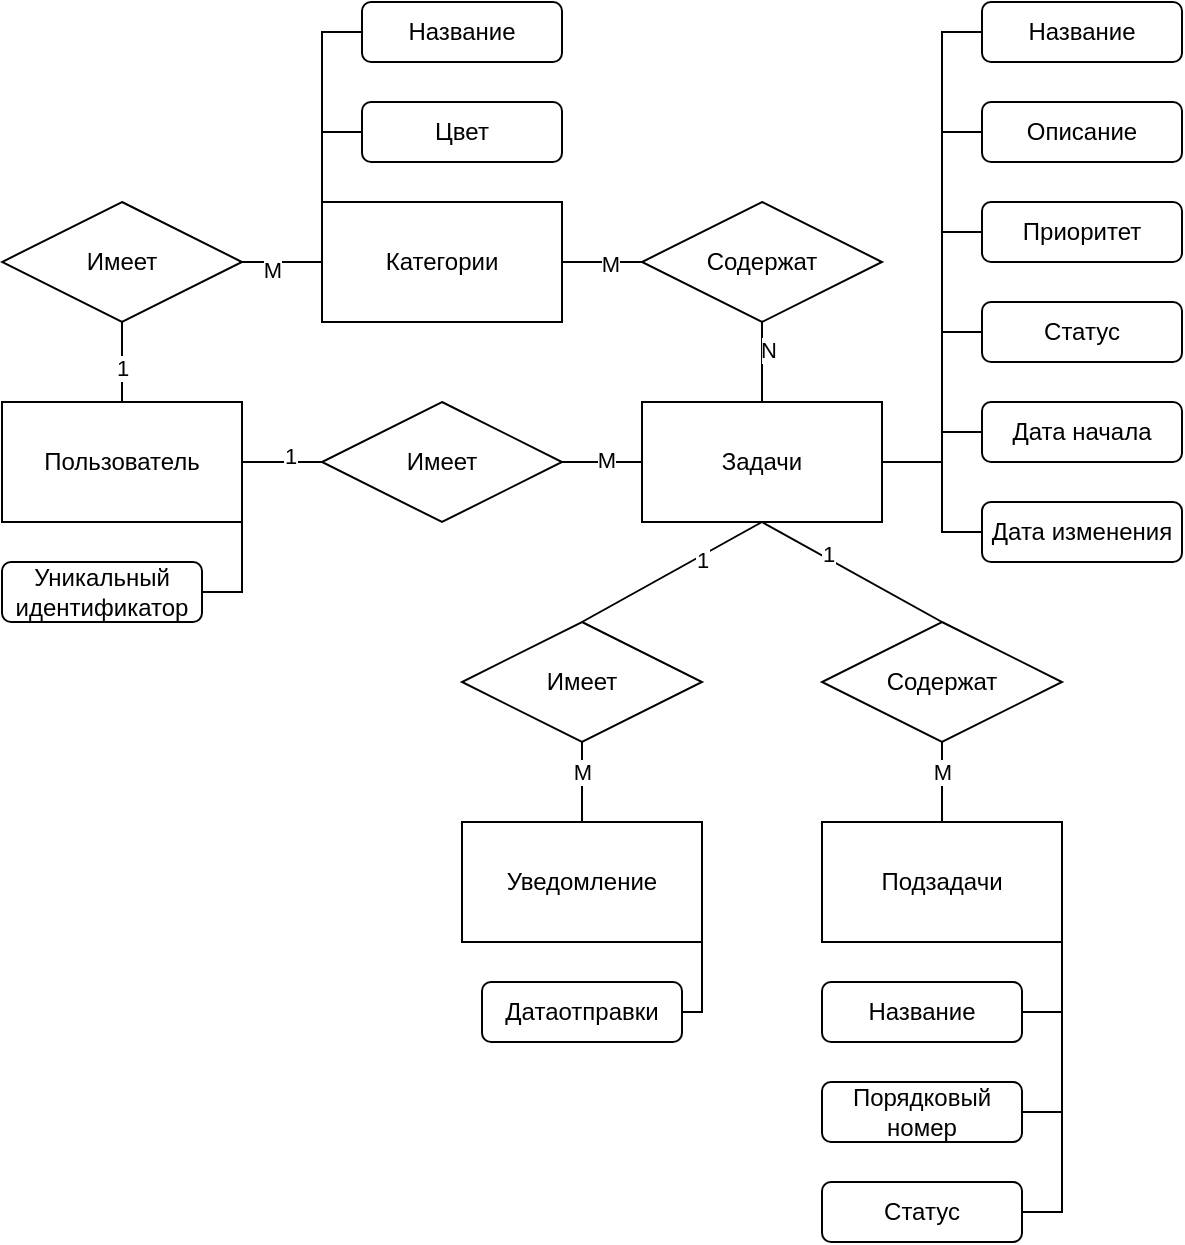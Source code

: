 <mxfile version="24.8.2">
  <diagram name="Страница — 1" id="tzLxAvYDFnbBJ-XrpP13">
    <mxGraphModel dx="834" dy="691" grid="1" gridSize="10" guides="1" tooltips="1" connect="1" arrows="1" fold="1" page="1" pageScale="1" pageWidth="827" pageHeight="1169" math="0" shadow="0">
      <root>
        <mxCell id="0" />
        <mxCell id="1" parent="0" />
        <mxCell id="jJRaWni3siA5ROBoiUZs-1" value="Пользователь" style="rounded=0;whiteSpace=wrap;html=1;" parent="1" vertex="1">
          <mxGeometry x="200" y="450" width="120" height="60" as="geometry" />
        </mxCell>
        <mxCell id="jJRaWni3siA5ROBoiUZs-2" value="Содержат" style="rhombus;whiteSpace=wrap;html=1;" parent="1" vertex="1">
          <mxGeometry x="610" y="560" width="120" height="60" as="geometry" />
        </mxCell>
        <mxCell id="jJRaWni3siA5ROBoiUZs-4" value="Задачи" style="rounded=0;whiteSpace=wrap;html=1;" parent="1" vertex="1">
          <mxGeometry x="520" y="450" width="120" height="60" as="geometry" />
        </mxCell>
        <mxCell id="jJRaWni3siA5ROBoiUZs-5" value="Подзадачи" style="rounded=0;whiteSpace=wrap;html=1;" parent="1" vertex="1">
          <mxGeometry x="610" y="660" width="120" height="60" as="geometry" />
        </mxCell>
        <mxCell id="jJRaWni3siA5ROBoiUZs-6" value="Имеет" style="rhombus;whiteSpace=wrap;html=1;" parent="1" vertex="1">
          <mxGeometry x="360" y="450" width="120" height="60" as="geometry" />
        </mxCell>
        <mxCell id="jJRaWni3siA5ROBoiUZs-7" value="Имеет" style="rhombus;whiteSpace=wrap;html=1;" parent="1" vertex="1">
          <mxGeometry x="200" y="350" width="120" height="60" as="geometry" />
        </mxCell>
        <mxCell id="jJRaWni3siA5ROBoiUZs-9" value="Содержат" style="rhombus;whiteSpace=wrap;html=1;" parent="1" vertex="1">
          <mxGeometry x="520" y="350" width="120" height="60" as="geometry" />
        </mxCell>
        <mxCell id="jJRaWni3siA5ROBoiUZs-11" value="Категории" style="rounded=0;whiteSpace=wrap;html=1;" parent="1" vertex="1">
          <mxGeometry x="360" y="350" width="120" height="60" as="geometry" />
        </mxCell>
        <mxCell id="Z1yNtGtMc6zjvbiTeS7p-1" value="&lt;div&gt;Цвет&lt;/div&gt;" style="rounded=1;whiteSpace=wrap;html=1;" parent="1" vertex="1">
          <mxGeometry x="380" y="300" width="100" height="30" as="geometry" />
        </mxCell>
        <mxCell id="Z1yNtGtMc6zjvbiTeS7p-2" value="Название" style="rounded=1;whiteSpace=wrap;html=1;" parent="1" vertex="1">
          <mxGeometry x="380" y="250" width="100" height="30" as="geometry" />
        </mxCell>
        <mxCell id="Z1yNtGtMc6zjvbiTeS7p-4" value="Уникальный идентификатор" style="rounded=1;whiteSpace=wrap;html=1;" parent="1" vertex="1">
          <mxGeometry x="200" y="530" width="100" height="30" as="geometry" />
        </mxCell>
        <mxCell id="Z1yNtGtMc6zjvbiTeS7p-5" value="Описание" style="rounded=1;whiteSpace=wrap;html=1;" parent="1" vertex="1">
          <mxGeometry x="690" y="300" width="100" height="30" as="geometry" />
        </mxCell>
        <mxCell id="Z1yNtGtMc6zjvbiTeS7p-6" value="Название" style="rounded=1;whiteSpace=wrap;html=1;" parent="1" vertex="1">
          <mxGeometry x="690" y="250" width="100" height="30" as="geometry" />
        </mxCell>
        <mxCell id="Z1yNtGtMc6zjvbiTeS7p-7" value="Статус" style="rounded=1;whiteSpace=wrap;html=1;" parent="1" vertex="1">
          <mxGeometry x="690" y="400" width="100" height="30" as="geometry" />
        </mxCell>
        <mxCell id="Z1yNtGtMc6zjvbiTeS7p-8" value="Приоритет" style="rounded=1;whiteSpace=wrap;html=1;" parent="1" vertex="1">
          <mxGeometry x="690" y="350" width="100" height="30" as="geometry" />
        </mxCell>
        <mxCell id="Z1yNtGtMc6zjvbiTeS7p-9" value="Дата изменения" style="rounded=1;whiteSpace=wrap;html=1;" parent="1" vertex="1">
          <mxGeometry x="690" y="500" width="100" height="30" as="geometry" />
        </mxCell>
        <mxCell id="Z1yNtGtMc6zjvbiTeS7p-10" value="Дата начала" style="rounded=1;whiteSpace=wrap;html=1;" parent="1" vertex="1">
          <mxGeometry x="690" y="450" width="100" height="30" as="geometry" />
        </mxCell>
        <mxCell id="Z1yNtGtMc6zjvbiTeS7p-11" value="Порядковый номер" style="rounded=1;whiteSpace=wrap;html=1;" parent="1" vertex="1">
          <mxGeometry x="610" y="790" width="100" height="30" as="geometry" />
        </mxCell>
        <mxCell id="Z1yNtGtMc6zjvbiTeS7p-12" value="Название" style="rounded=1;whiteSpace=wrap;html=1;" parent="1" vertex="1">
          <mxGeometry x="610" y="740" width="100" height="30" as="geometry" />
        </mxCell>
        <mxCell id="Z1yNtGtMc6zjvbiTeS7p-13" value="Статус" style="rounded=1;whiteSpace=wrap;html=1;" parent="1" vertex="1">
          <mxGeometry x="610" y="840" width="100" height="30" as="geometry" />
        </mxCell>
        <mxCell id="Z1yNtGtMc6zjvbiTeS7p-15" value="" style="endArrow=none;html=1;rounded=0;exitX=0;exitY=0;exitDx=0;exitDy=0;entryX=0;entryY=0.5;entryDx=0;entryDy=0;" parent="1" source="jJRaWni3siA5ROBoiUZs-11" target="Z1yNtGtMc6zjvbiTeS7p-2" edge="1">
          <mxGeometry width="50" height="50" relative="1" as="geometry">
            <mxPoint x="440" y="570" as="sourcePoint" />
            <mxPoint x="490" y="520" as="targetPoint" />
            <Array as="points">
              <mxPoint x="360" y="265" />
            </Array>
          </mxGeometry>
        </mxCell>
        <mxCell id="Z1yNtGtMc6zjvbiTeS7p-18" value="" style="endArrow=none;html=1;rounded=0;entryX=0;entryY=0.5;entryDx=0;entryDy=0;" parent="1" target="Z1yNtGtMc6zjvbiTeS7p-1" edge="1">
          <mxGeometry width="50" height="50" relative="1" as="geometry">
            <mxPoint x="360" y="315" as="sourcePoint" />
            <mxPoint x="490" y="520" as="targetPoint" />
          </mxGeometry>
        </mxCell>
        <mxCell id="Z1yNtGtMc6zjvbiTeS7p-20" value="" style="endArrow=none;html=1;rounded=0;exitX=1;exitY=0.5;exitDx=0;exitDy=0;entryX=0;entryY=0.5;entryDx=0;entryDy=0;" parent="1" source="jJRaWni3siA5ROBoiUZs-7" target="jJRaWni3siA5ROBoiUZs-11" edge="1">
          <mxGeometry width="50" height="50" relative="1" as="geometry">
            <mxPoint x="510" y="510" as="sourcePoint" />
            <mxPoint x="560" y="460" as="targetPoint" />
          </mxGeometry>
        </mxCell>
        <mxCell id="Z1yNtGtMc6zjvbiTeS7p-39" value="M" style="edgeLabel;html=1;align=center;verticalAlign=middle;resizable=0;points=[];" parent="Z1yNtGtMc6zjvbiTeS7p-20" vertex="1" connectable="0">
          <mxGeometry x="-0.271" y="-4" relative="1" as="geometry">
            <mxPoint as="offset" />
          </mxGeometry>
        </mxCell>
        <mxCell id="Z1yNtGtMc6zjvbiTeS7p-21" value="" style="endArrow=none;html=1;rounded=0;exitX=0.5;exitY=0;exitDx=0;exitDy=0;entryX=0.5;entryY=1;entryDx=0;entryDy=0;" parent="1" source="jJRaWni3siA5ROBoiUZs-1" target="jJRaWni3siA5ROBoiUZs-7" edge="1">
          <mxGeometry width="50" height="50" relative="1" as="geometry">
            <mxPoint x="210" y="460" as="sourcePoint" />
            <mxPoint x="260" y="410" as="targetPoint" />
          </mxGeometry>
        </mxCell>
        <mxCell id="Z1yNtGtMc6zjvbiTeS7p-38" value="1" style="edgeLabel;html=1;align=center;verticalAlign=middle;resizable=0;points=[];" parent="Z1yNtGtMc6zjvbiTeS7p-21" vertex="1" connectable="0">
          <mxGeometry x="-0.124" relative="1" as="geometry">
            <mxPoint as="offset" />
          </mxGeometry>
        </mxCell>
        <mxCell id="Z1yNtGtMc6zjvbiTeS7p-22" value="" style="endArrow=none;html=1;rounded=0;entryX=1;entryY=1;entryDx=0;entryDy=0;exitX=1;exitY=0.5;exitDx=0;exitDy=0;" parent="1" source="Z1yNtGtMc6zjvbiTeS7p-4" target="jJRaWni3siA5ROBoiUZs-1" edge="1">
          <mxGeometry width="50" height="50" relative="1" as="geometry">
            <mxPoint x="240" y="600" as="sourcePoint" />
            <mxPoint x="290" y="550" as="targetPoint" />
            <Array as="points">
              <mxPoint x="320" y="545" />
            </Array>
          </mxGeometry>
        </mxCell>
        <mxCell id="Z1yNtGtMc6zjvbiTeS7p-23" value="" style="endArrow=none;html=1;rounded=0;exitX=1;exitY=0.5;exitDx=0;exitDy=0;entryX=0;entryY=0.5;entryDx=0;entryDy=0;" parent="1" source="jJRaWni3siA5ROBoiUZs-1" target="jJRaWni3siA5ROBoiUZs-6" edge="1">
          <mxGeometry width="50" height="50" relative="1" as="geometry">
            <mxPoint x="400" y="590" as="sourcePoint" />
            <mxPoint x="450" y="540" as="targetPoint" />
          </mxGeometry>
        </mxCell>
        <mxCell id="Z1yNtGtMc6zjvbiTeS7p-42" value="1" style="edgeLabel;html=1;align=center;verticalAlign=middle;resizable=0;points=[];" parent="Z1yNtGtMc6zjvbiTeS7p-23" vertex="1" connectable="0">
          <mxGeometry x="0.205" y="3" relative="1" as="geometry">
            <mxPoint as="offset" />
          </mxGeometry>
        </mxCell>
        <mxCell id="Z1yNtGtMc6zjvbiTeS7p-24" value="" style="endArrow=none;html=1;rounded=0;entryX=1;entryY=0.5;entryDx=0;entryDy=0;exitX=0;exitY=0.5;exitDx=0;exitDy=0;" parent="1" source="jJRaWni3siA5ROBoiUZs-4" target="jJRaWni3siA5ROBoiUZs-6" edge="1">
          <mxGeometry width="50" height="50" relative="1" as="geometry">
            <mxPoint x="430" y="580" as="sourcePoint" />
            <mxPoint x="480" y="530" as="targetPoint" />
          </mxGeometry>
        </mxCell>
        <mxCell id="Z1yNtGtMc6zjvbiTeS7p-43" value="M" style="edgeLabel;html=1;align=center;verticalAlign=middle;resizable=0;points=[];" parent="Z1yNtGtMc6zjvbiTeS7p-24" vertex="1" connectable="0">
          <mxGeometry x="-0.11" y="-1" relative="1" as="geometry">
            <mxPoint as="offset" />
          </mxGeometry>
        </mxCell>
        <mxCell id="Z1yNtGtMc6zjvbiTeS7p-25" value="" style="endArrow=none;html=1;rounded=0;exitX=1;exitY=0.5;exitDx=0;exitDy=0;entryX=0;entryY=0.5;entryDx=0;entryDy=0;" parent="1" source="jJRaWni3siA5ROBoiUZs-11" target="jJRaWni3siA5ROBoiUZs-9" edge="1">
          <mxGeometry width="50" height="50" relative="1" as="geometry">
            <mxPoint x="460" y="600" as="sourcePoint" />
            <mxPoint x="510" y="550" as="targetPoint" />
          </mxGeometry>
        </mxCell>
        <mxCell id="Z1yNtGtMc6zjvbiTeS7p-40" value="M" style="edgeLabel;html=1;align=center;verticalAlign=middle;resizable=0;points=[];" parent="Z1yNtGtMc6zjvbiTeS7p-25" vertex="1" connectable="0">
          <mxGeometry x="0.205" y="-1" relative="1" as="geometry">
            <mxPoint as="offset" />
          </mxGeometry>
        </mxCell>
        <mxCell id="Z1yNtGtMc6zjvbiTeS7p-26" value="" style="endArrow=none;html=1;rounded=0;exitX=0.5;exitY=1;exitDx=0;exitDy=0;entryX=0.5;entryY=0;entryDx=0;entryDy=0;" parent="1" source="jJRaWni3siA5ROBoiUZs-9" target="jJRaWni3siA5ROBoiUZs-4" edge="1">
          <mxGeometry width="50" height="50" relative="1" as="geometry">
            <mxPoint x="620" y="280" as="sourcePoint" />
            <mxPoint x="670" y="230" as="targetPoint" />
          </mxGeometry>
        </mxCell>
        <mxCell id="Z1yNtGtMc6zjvbiTeS7p-41" value="N" style="edgeLabel;html=1;align=center;verticalAlign=middle;resizable=0;points=[];" parent="Z1yNtGtMc6zjvbiTeS7p-26" vertex="1" connectable="0">
          <mxGeometry x="-0.305" y="3" relative="1" as="geometry">
            <mxPoint as="offset" />
          </mxGeometry>
        </mxCell>
        <mxCell id="Z1yNtGtMc6zjvbiTeS7p-27" value="" style="endArrow=none;html=1;rounded=0;entryX=0.5;entryY=1;entryDx=0;entryDy=0;exitX=0.5;exitY=0;exitDx=0;exitDy=0;" parent="1" source="jJRaWni3siA5ROBoiUZs-2" target="jJRaWni3siA5ROBoiUZs-4" edge="1">
          <mxGeometry width="50" height="50" relative="1" as="geometry">
            <mxPoint x="440" y="600" as="sourcePoint" />
            <mxPoint x="490" y="550" as="targetPoint" />
          </mxGeometry>
        </mxCell>
        <mxCell id="Z1yNtGtMc6zjvbiTeS7p-44" value="1" style="edgeLabel;html=1;align=center;verticalAlign=middle;resizable=0;points=[];" parent="Z1yNtGtMc6zjvbiTeS7p-27" vertex="1" connectable="0">
          <mxGeometry x="0.305" y="-2" relative="1" as="geometry">
            <mxPoint as="offset" />
          </mxGeometry>
        </mxCell>
        <mxCell id="Z1yNtGtMc6zjvbiTeS7p-28" value="" style="endArrow=none;html=1;rounded=0;entryX=0.5;entryY=1;entryDx=0;entryDy=0;exitX=0.5;exitY=0;exitDx=0;exitDy=0;" parent="1" source="jJRaWni3siA5ROBoiUZs-5" target="jJRaWni3siA5ROBoiUZs-2" edge="1">
          <mxGeometry width="50" height="50" relative="1" as="geometry">
            <mxPoint x="570" y="610" as="sourcePoint" />
            <mxPoint x="620" y="560" as="targetPoint" />
          </mxGeometry>
        </mxCell>
        <mxCell id="Z1yNtGtMc6zjvbiTeS7p-45" value="M" style="edgeLabel;html=1;align=center;verticalAlign=middle;resizable=0;points=[];" parent="Z1yNtGtMc6zjvbiTeS7p-28" vertex="1" connectable="0">
          <mxGeometry x="0.257" relative="1" as="geometry">
            <mxPoint as="offset" />
          </mxGeometry>
        </mxCell>
        <mxCell id="Z1yNtGtMc6zjvbiTeS7p-29" value="" style="endArrow=none;html=1;rounded=0;entryX=1;entryY=1;entryDx=0;entryDy=0;exitX=1;exitY=0.5;exitDx=0;exitDy=0;" parent="1" source="Z1yNtGtMc6zjvbiTeS7p-13" target="jJRaWni3siA5ROBoiUZs-5" edge="1">
          <mxGeometry width="50" height="50" relative="1" as="geometry">
            <mxPoint x="750" y="800" as="sourcePoint" />
            <mxPoint x="800" y="750" as="targetPoint" />
            <Array as="points">
              <mxPoint x="730" y="855" />
            </Array>
          </mxGeometry>
        </mxCell>
        <mxCell id="Z1yNtGtMc6zjvbiTeS7p-30" value="" style="endArrow=none;html=1;rounded=0;entryX=1;entryY=0.5;entryDx=0;entryDy=0;" parent="1" target="Z1yNtGtMc6zjvbiTeS7p-11" edge="1">
          <mxGeometry width="50" height="50" relative="1" as="geometry">
            <mxPoint x="730" y="805" as="sourcePoint" />
            <mxPoint x="580" y="790" as="targetPoint" />
          </mxGeometry>
        </mxCell>
        <mxCell id="Z1yNtGtMc6zjvbiTeS7p-31" value="" style="endArrow=none;html=1;rounded=0;exitX=1;exitY=0.5;exitDx=0;exitDy=0;" parent="1" source="Z1yNtGtMc6zjvbiTeS7p-12" edge="1">
          <mxGeometry width="50" height="50" relative="1" as="geometry">
            <mxPoint x="760" y="790" as="sourcePoint" />
            <mxPoint x="730" y="755" as="targetPoint" />
          </mxGeometry>
        </mxCell>
        <mxCell id="Z1yNtGtMc6zjvbiTeS7p-32" value="" style="endArrow=none;html=1;rounded=0;exitX=1;exitY=0.5;exitDx=0;exitDy=0;entryX=0;entryY=0.5;entryDx=0;entryDy=0;" parent="1" source="jJRaWni3siA5ROBoiUZs-4" target="Z1yNtGtMc6zjvbiTeS7p-6" edge="1">
          <mxGeometry width="50" height="50" relative="1" as="geometry">
            <mxPoint x="590" y="360" as="sourcePoint" />
            <mxPoint x="640" y="310" as="targetPoint" />
            <Array as="points">
              <mxPoint x="670" y="480" />
              <mxPoint x="670" y="265" />
            </Array>
          </mxGeometry>
        </mxCell>
        <mxCell id="Z1yNtGtMc6zjvbiTeS7p-33" value="" style="endArrow=none;html=1;rounded=0;exitX=1;exitY=0.5;exitDx=0;exitDy=0;entryX=0;entryY=0.5;entryDx=0;entryDy=0;" parent="1" source="jJRaWni3siA5ROBoiUZs-4" target="Z1yNtGtMc6zjvbiTeS7p-9" edge="1">
          <mxGeometry width="50" height="50" relative="1" as="geometry">
            <mxPoint x="630" y="540" as="sourcePoint" />
            <mxPoint x="680" y="490" as="targetPoint" />
            <Array as="points">
              <mxPoint x="670" y="480" />
              <mxPoint x="670" y="515" />
            </Array>
          </mxGeometry>
        </mxCell>
        <mxCell id="Z1yNtGtMc6zjvbiTeS7p-34" value="" style="endArrow=none;html=1;rounded=0;entryX=0;entryY=0.5;entryDx=0;entryDy=0;" parent="1" target="Z1yNtGtMc6zjvbiTeS7p-5" edge="1">
          <mxGeometry width="50" height="50" relative="1" as="geometry">
            <mxPoint x="670" y="315" as="sourcePoint" />
            <mxPoint x="680" y="320" as="targetPoint" />
          </mxGeometry>
        </mxCell>
        <mxCell id="Z1yNtGtMc6zjvbiTeS7p-35" value="" style="endArrow=none;html=1;rounded=0;entryX=0;entryY=0.5;entryDx=0;entryDy=0;" parent="1" target="Z1yNtGtMc6zjvbiTeS7p-8" edge="1">
          <mxGeometry width="50" height="50" relative="1" as="geometry">
            <mxPoint x="670" y="365" as="sourcePoint" />
            <mxPoint x="650" y="420" as="targetPoint" />
          </mxGeometry>
        </mxCell>
        <mxCell id="Z1yNtGtMc6zjvbiTeS7p-36" value="" style="endArrow=none;html=1;rounded=0;entryX=0;entryY=0.5;entryDx=0;entryDy=0;" parent="1" target="Z1yNtGtMc6zjvbiTeS7p-10" edge="1">
          <mxGeometry width="50" height="50" relative="1" as="geometry">
            <mxPoint x="670" y="465" as="sourcePoint" />
            <mxPoint x="700" y="410" as="targetPoint" />
          </mxGeometry>
        </mxCell>
        <mxCell id="Z1yNtGtMc6zjvbiTeS7p-37" value="" style="endArrow=none;html=1;rounded=0;entryX=0;entryY=0.5;entryDx=0;entryDy=0;" parent="1" target="Z1yNtGtMc6zjvbiTeS7p-7" edge="1">
          <mxGeometry width="50" height="50" relative="1" as="geometry">
            <mxPoint x="670" y="415" as="sourcePoint" />
            <mxPoint x="690" y="410" as="targetPoint" />
          </mxGeometry>
        </mxCell>
        <mxCell id="IMBC6vEuuHbOIdSDWYTe-7" value="Имеет" style="rhombus;whiteSpace=wrap;html=1;" vertex="1" parent="1">
          <mxGeometry x="430" y="560" width="120" height="60" as="geometry" />
        </mxCell>
        <mxCell id="IMBC6vEuuHbOIdSDWYTe-8" value="" style="endArrow=none;html=1;rounded=0;entryX=0.5;entryY=1;entryDx=0;entryDy=0;exitX=0.5;exitY=0;exitDx=0;exitDy=0;" edge="1" parent="1" source="IMBC6vEuuHbOIdSDWYTe-7" target="jJRaWni3siA5ROBoiUZs-4">
          <mxGeometry width="50" height="50" relative="1" as="geometry">
            <mxPoint x="260" y="600" as="sourcePoint" />
            <mxPoint x="590" y="470" as="targetPoint" />
          </mxGeometry>
        </mxCell>
        <mxCell id="IMBC6vEuuHbOIdSDWYTe-9" value="1" style="edgeLabel;html=1;align=center;verticalAlign=middle;resizable=0;points=[];" vertex="1" connectable="0" parent="IMBC6vEuuHbOIdSDWYTe-8">
          <mxGeometry x="0.305" y="-2" relative="1" as="geometry">
            <mxPoint as="offset" />
          </mxGeometry>
        </mxCell>
        <mxCell id="IMBC6vEuuHbOIdSDWYTe-10" value="Уведомление" style="rounded=0;whiteSpace=wrap;html=1;" vertex="1" parent="1">
          <mxGeometry x="430" y="660" width="120" height="60" as="geometry" />
        </mxCell>
        <mxCell id="IMBC6vEuuHbOIdSDWYTe-11" value="" style="endArrow=none;html=1;rounded=0;entryX=0.5;entryY=1;entryDx=0;entryDy=0;exitX=0.5;exitY=0;exitDx=0;exitDy=0;" edge="1" parent="1" source="IMBC6vEuuHbOIdSDWYTe-10">
          <mxGeometry width="50" height="50" relative="1" as="geometry">
            <mxPoint x="390" y="610" as="sourcePoint" />
            <mxPoint x="490" y="620" as="targetPoint" />
          </mxGeometry>
        </mxCell>
        <mxCell id="IMBC6vEuuHbOIdSDWYTe-12" value="M" style="edgeLabel;html=1;align=center;verticalAlign=middle;resizable=0;points=[];" vertex="1" connectable="0" parent="IMBC6vEuuHbOIdSDWYTe-11">
          <mxGeometry x="0.257" relative="1" as="geometry">
            <mxPoint as="offset" />
          </mxGeometry>
        </mxCell>
        <mxCell id="IMBC6vEuuHbOIdSDWYTe-13" value="Датаотправки" style="rounded=1;whiteSpace=wrap;html=1;" vertex="1" parent="1">
          <mxGeometry x="440" y="740" width="100" height="30" as="geometry" />
        </mxCell>
        <mxCell id="IMBC6vEuuHbOIdSDWYTe-14" value="" style="endArrow=none;html=1;rounded=0;entryX=1;entryY=1;entryDx=0;entryDy=0;exitX=1;exitY=0.5;exitDx=0;exitDy=0;" edge="1" parent="1" source="IMBC6vEuuHbOIdSDWYTe-13" target="IMBC6vEuuHbOIdSDWYTe-10">
          <mxGeometry width="50" height="50" relative="1" as="geometry">
            <mxPoint x="420" y="850" as="sourcePoint" />
            <mxPoint x="470" y="800" as="targetPoint" />
            <Array as="points">
              <mxPoint x="550" y="755" />
            </Array>
          </mxGeometry>
        </mxCell>
      </root>
    </mxGraphModel>
  </diagram>
</mxfile>
